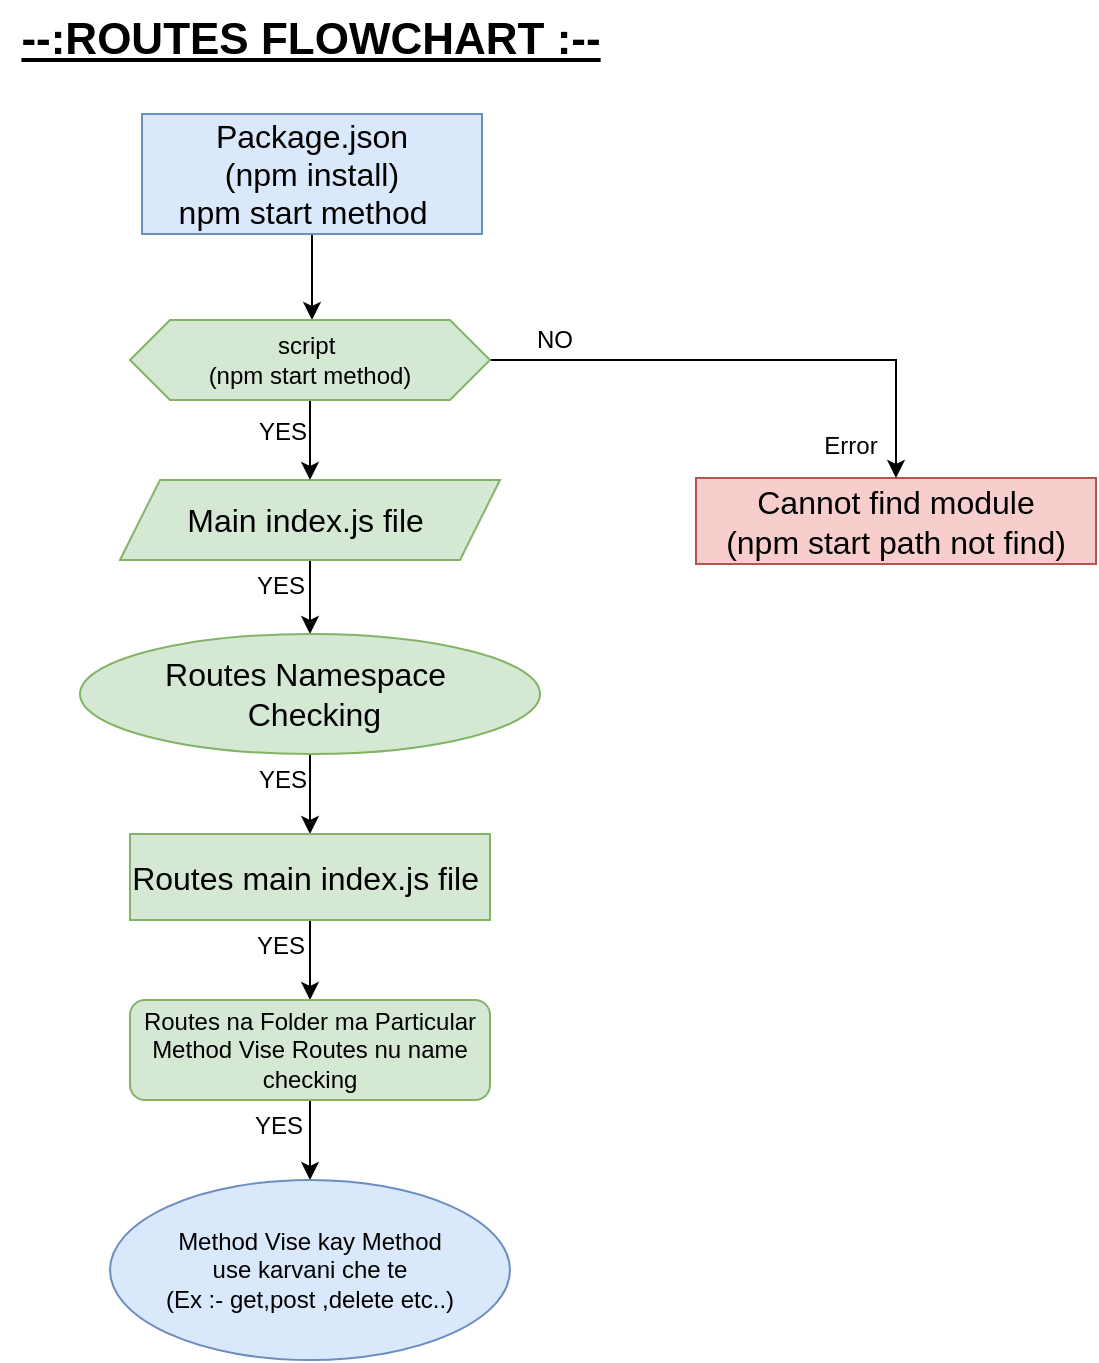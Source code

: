 <mxfile version="21.6.8" type="device">
  <diagram name="Page-1" id="D0KcOLBW1-DCz5VxT7f4">
    <mxGraphModel dx="1284" dy="659" grid="1" gridSize="10" guides="1" tooltips="1" connect="1" arrows="1" fold="1" page="1" pageScale="1" pageWidth="827" pageHeight="1169" math="0" shadow="0">
      <root>
        <mxCell id="0" />
        <mxCell id="1" parent="0" />
        <mxCell id="SIKvROgh-WVFHEckJY2E-20" style="edgeStyle=orthogonalEdgeStyle;rounded=0;orthogonalLoop=1;jettySize=auto;html=1;" edge="1" parent="1" source="SIKvROgh-WVFHEckJY2E-2">
          <mxGeometry relative="1" as="geometry">
            <mxPoint x="351" y="160" as="targetPoint" />
          </mxGeometry>
        </mxCell>
        <mxCell id="SIKvROgh-WVFHEckJY2E-2" value="&lt;font style=&quot;font-size: 16px;&quot;&gt;Package.json&lt;br&gt;(npm install)&lt;br&gt;npm start method&amp;nbsp;&amp;nbsp;&lt;/font&gt;" style="rounded=0;whiteSpace=wrap;html=1;fillColor=#dae8fc;strokeColor=#6c8ebf;" vertex="1" parent="1">
          <mxGeometry x="266" y="57" width="170" height="60" as="geometry" />
        </mxCell>
        <mxCell id="SIKvROgh-WVFHEckJY2E-3" value="&lt;span style=&quot;font-size: 22px;&quot;&gt;&lt;b&gt;&lt;u&gt;--:ROUTES FLOWCHART :--&lt;/u&gt;&lt;/b&gt;&lt;/span&gt;" style="text;html=1;align=center;verticalAlign=middle;resizable=0;points=[];autosize=1;strokeColor=none;fillColor=none;" vertex="1" parent="1">
          <mxGeometry x="195" width="310" height="40" as="geometry" />
        </mxCell>
        <mxCell id="SIKvROgh-WVFHEckJY2E-23" style="edgeStyle=orthogonalEdgeStyle;rounded=0;orthogonalLoop=1;jettySize=auto;html=1;" edge="1" parent="1" source="SIKvROgh-WVFHEckJY2E-10">
          <mxGeometry relative="1" as="geometry">
            <mxPoint x="350" y="317" as="targetPoint" />
          </mxGeometry>
        </mxCell>
        <mxCell id="SIKvROgh-WVFHEckJY2E-10" value="&lt;font style=&quot;font-size: 16px;&quot;&gt;Main index.js file&amp;nbsp;&lt;/font&gt;" style="shape=parallelogram;perimeter=parallelogramPerimeter;whiteSpace=wrap;html=1;fixedSize=1;fillColor=#d5e8d4;strokeColor=#82b366;" vertex="1" parent="1">
          <mxGeometry x="255" y="240" width="190" height="40" as="geometry" />
        </mxCell>
        <mxCell id="SIKvROgh-WVFHEckJY2E-18" value="&lt;font style=&quot;font-size: 16px;&quot;&gt;Cannot find module&lt;br&gt;(npm start path not find)&lt;br&gt;&lt;/font&gt;" style="rounded=0;whiteSpace=wrap;html=1;fillColor=#f8cecc;strokeColor=#b85450;" vertex="1" parent="1">
          <mxGeometry x="543" y="239" width="200" height="43" as="geometry" />
        </mxCell>
        <mxCell id="SIKvROgh-WVFHEckJY2E-21" value="NO" style="text;html=1;align=center;verticalAlign=middle;resizable=0;points=[];autosize=1;strokeColor=none;fillColor=none;" vertex="1" parent="1">
          <mxGeometry x="452" y="155" width="40" height="30" as="geometry" />
        </mxCell>
        <mxCell id="SIKvROgh-WVFHEckJY2E-22" value="YES&lt;br&gt;" style="text;html=1;align=center;verticalAlign=middle;resizable=0;points=[];autosize=1;strokeColor=none;fillColor=none;" vertex="1" parent="1">
          <mxGeometry x="311" y="201" width="50" height="30" as="geometry" />
        </mxCell>
        <mxCell id="SIKvROgh-WVFHEckJY2E-27" style="edgeStyle=orthogonalEdgeStyle;rounded=0;orthogonalLoop=1;jettySize=auto;html=1;" edge="1" parent="1" source="SIKvROgh-WVFHEckJY2E-24">
          <mxGeometry relative="1" as="geometry">
            <mxPoint x="350" y="417" as="targetPoint" />
          </mxGeometry>
        </mxCell>
        <mxCell id="SIKvROgh-WVFHEckJY2E-24" value="&lt;font style=&quot;font-size: 16px;&quot;&gt;Routes Namespace&amp;nbsp;&lt;br&gt;&amp;nbsp;Checking&lt;br&gt;&lt;/font&gt;" style="ellipse;whiteSpace=wrap;html=1;fillColor=#d5e8d4;strokeColor=#82b366;" vertex="1" parent="1">
          <mxGeometry x="235" y="317" width="230" height="60" as="geometry" />
        </mxCell>
        <mxCell id="SIKvROgh-WVFHEckJY2E-35" style="edgeStyle=orthogonalEdgeStyle;rounded=0;orthogonalLoop=1;jettySize=auto;html=1;entryX=0.5;entryY=0;entryDx=0;entryDy=0;" edge="1" parent="1" source="SIKvROgh-WVFHEckJY2E-28" target="SIKvROgh-WVFHEckJY2E-10">
          <mxGeometry relative="1" as="geometry" />
        </mxCell>
        <mxCell id="SIKvROgh-WVFHEckJY2E-36" style="edgeStyle=orthogonalEdgeStyle;rounded=0;orthogonalLoop=1;jettySize=auto;html=1;entryX=0.5;entryY=0;entryDx=0;entryDy=0;" edge="1" parent="1" source="SIKvROgh-WVFHEckJY2E-28" target="SIKvROgh-WVFHEckJY2E-18">
          <mxGeometry relative="1" as="geometry" />
        </mxCell>
        <mxCell id="SIKvROgh-WVFHEckJY2E-28" value="script&amp;nbsp;&lt;br&gt;(npm start method)" style="shape=hexagon;perimeter=hexagonPerimeter2;whiteSpace=wrap;html=1;fixedSize=1;fillColor=#d5e8d4;strokeColor=#82b366;" vertex="1" parent="1">
          <mxGeometry x="260" y="160" width="180" height="40" as="geometry" />
        </mxCell>
        <mxCell id="SIKvROgh-WVFHEckJY2E-37" value="Error" style="text;html=1;align=center;verticalAlign=middle;resizable=0;points=[];autosize=1;strokeColor=none;fillColor=none;" vertex="1" parent="1">
          <mxGeometry x="595" y="208" width="50" height="30" as="geometry" />
        </mxCell>
        <mxCell id="SIKvROgh-WVFHEckJY2E-38" value="YES" style="text;html=1;align=center;verticalAlign=middle;resizable=0;points=[];autosize=1;strokeColor=none;fillColor=none;" vertex="1" parent="1">
          <mxGeometry x="310" y="278" width="50" height="30" as="geometry" />
        </mxCell>
        <mxCell id="SIKvROgh-WVFHEckJY2E-39" value="YES" style="text;html=1;align=center;verticalAlign=middle;resizable=0;points=[];autosize=1;strokeColor=none;fillColor=none;" vertex="1" parent="1">
          <mxGeometry x="311" y="375" width="50" height="30" as="geometry" />
        </mxCell>
        <mxCell id="SIKvROgh-WVFHEckJY2E-41" style="edgeStyle=orthogonalEdgeStyle;rounded=0;orthogonalLoop=1;jettySize=auto;html=1;" edge="1" parent="1" source="SIKvROgh-WVFHEckJY2E-40">
          <mxGeometry relative="1" as="geometry">
            <mxPoint x="350" y="500" as="targetPoint" />
          </mxGeometry>
        </mxCell>
        <mxCell id="SIKvROgh-WVFHEckJY2E-40" value="&lt;span style=&quot;font-size: 16px;&quot;&gt;Routes main index.js file&amp;nbsp;&lt;/span&gt;" style="rounded=0;whiteSpace=wrap;html=1;fillColor=#d5e8d4;strokeColor=#82b366;" vertex="1" parent="1">
          <mxGeometry x="260" y="417" width="180" height="43" as="geometry" />
        </mxCell>
        <mxCell id="SIKvROgh-WVFHEckJY2E-45" style="edgeStyle=orthogonalEdgeStyle;rounded=0;orthogonalLoop=1;jettySize=auto;html=1;" edge="1" parent="1" source="SIKvROgh-WVFHEckJY2E-42">
          <mxGeometry relative="1" as="geometry">
            <mxPoint x="350" y="590" as="targetPoint" />
          </mxGeometry>
        </mxCell>
        <mxCell id="SIKvROgh-WVFHEckJY2E-42" value="Routes na Folder ma Particular&lt;br&gt;Method Vise Routes nu name checking" style="rounded=1;whiteSpace=wrap;html=1;fillColor=#d5e8d4;strokeColor=#82b366;" vertex="1" parent="1">
          <mxGeometry x="260" y="500" width="180" height="50" as="geometry" />
        </mxCell>
        <mxCell id="SIKvROgh-WVFHEckJY2E-43" value="YES" style="text;html=1;align=center;verticalAlign=middle;resizable=0;points=[];autosize=1;strokeColor=none;fillColor=none;" vertex="1" parent="1">
          <mxGeometry x="310" y="458" width="50" height="30" as="geometry" />
        </mxCell>
        <mxCell id="SIKvROgh-WVFHEckJY2E-46" value="Method Vise kay Method &lt;br&gt;use karvani che te&lt;br&gt;(Ex :- get,post ,delete etc..)" style="ellipse;whiteSpace=wrap;html=1;fillColor=#dae8fc;strokeColor=#6c8ebf;" vertex="1" parent="1">
          <mxGeometry x="250" y="590" width="200" height="90" as="geometry" />
        </mxCell>
        <mxCell id="SIKvROgh-WVFHEckJY2E-47" value="YES" style="text;html=1;align=center;verticalAlign=middle;resizable=0;points=[];autosize=1;strokeColor=none;fillColor=none;" vertex="1" parent="1">
          <mxGeometry x="309" y="548" width="50" height="30" as="geometry" />
        </mxCell>
      </root>
    </mxGraphModel>
  </diagram>
</mxfile>
